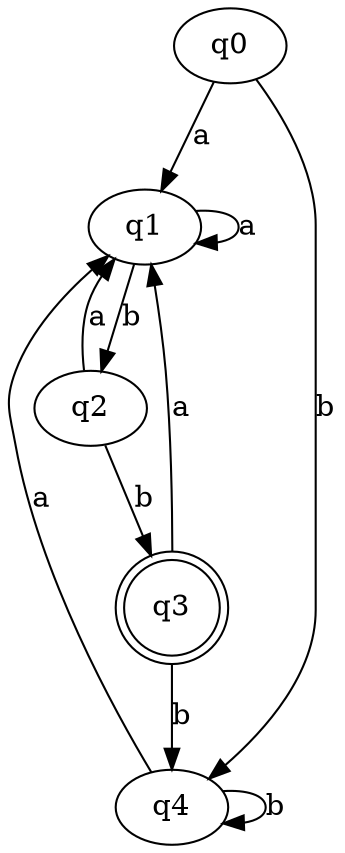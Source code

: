 // AFD
digraph {
	q0 -> q1 [label=a]
	q0 -> q4 [label=b]
	q1 -> q1 [label=a]
	q1 -> q2 [label=b]
	q2 -> q1 [label=a]
	q2 -> q3 [label=b]
	q3 -> q1 [label=a]
	q3 -> q4 [label=b]
	q4 -> q1 [label=a]
	q4 -> q4 [label=b]
	q3 [shape=doublecircle]
}
